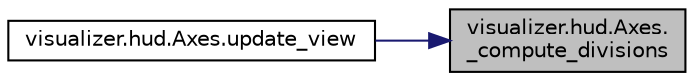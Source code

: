 digraph "visualizer.hud.Axes._compute_divisions"
{
 // LATEX_PDF_SIZE
  edge [fontname="Helvetica",fontsize="10",labelfontname="Helvetica",labelfontsize="10"];
  node [fontname="Helvetica",fontsize="10",shape=record];
  rankdir="RL";
  Node1 [label="visualizer.hud.Axes.\l_compute_divisions",height=0.2,width=0.4,color="black", fillcolor="grey75", style="filled", fontcolor="black",tooltip="Compute divisions function."];
  Node1 -> Node2 [dir="back",color="midnightblue",fontsize="10",style="solid",fontname="Helvetica"];
  Node2 [label="visualizer.hud.Axes.update_view",height=0.2,width=0.4,color="black", fillcolor="white", style="filled",URL="$classvisualizer_1_1hud_1_1_axes.html#aa14ec1cc14c11d259fea914a9dd23fb8",tooltip="Update view function."];
}
